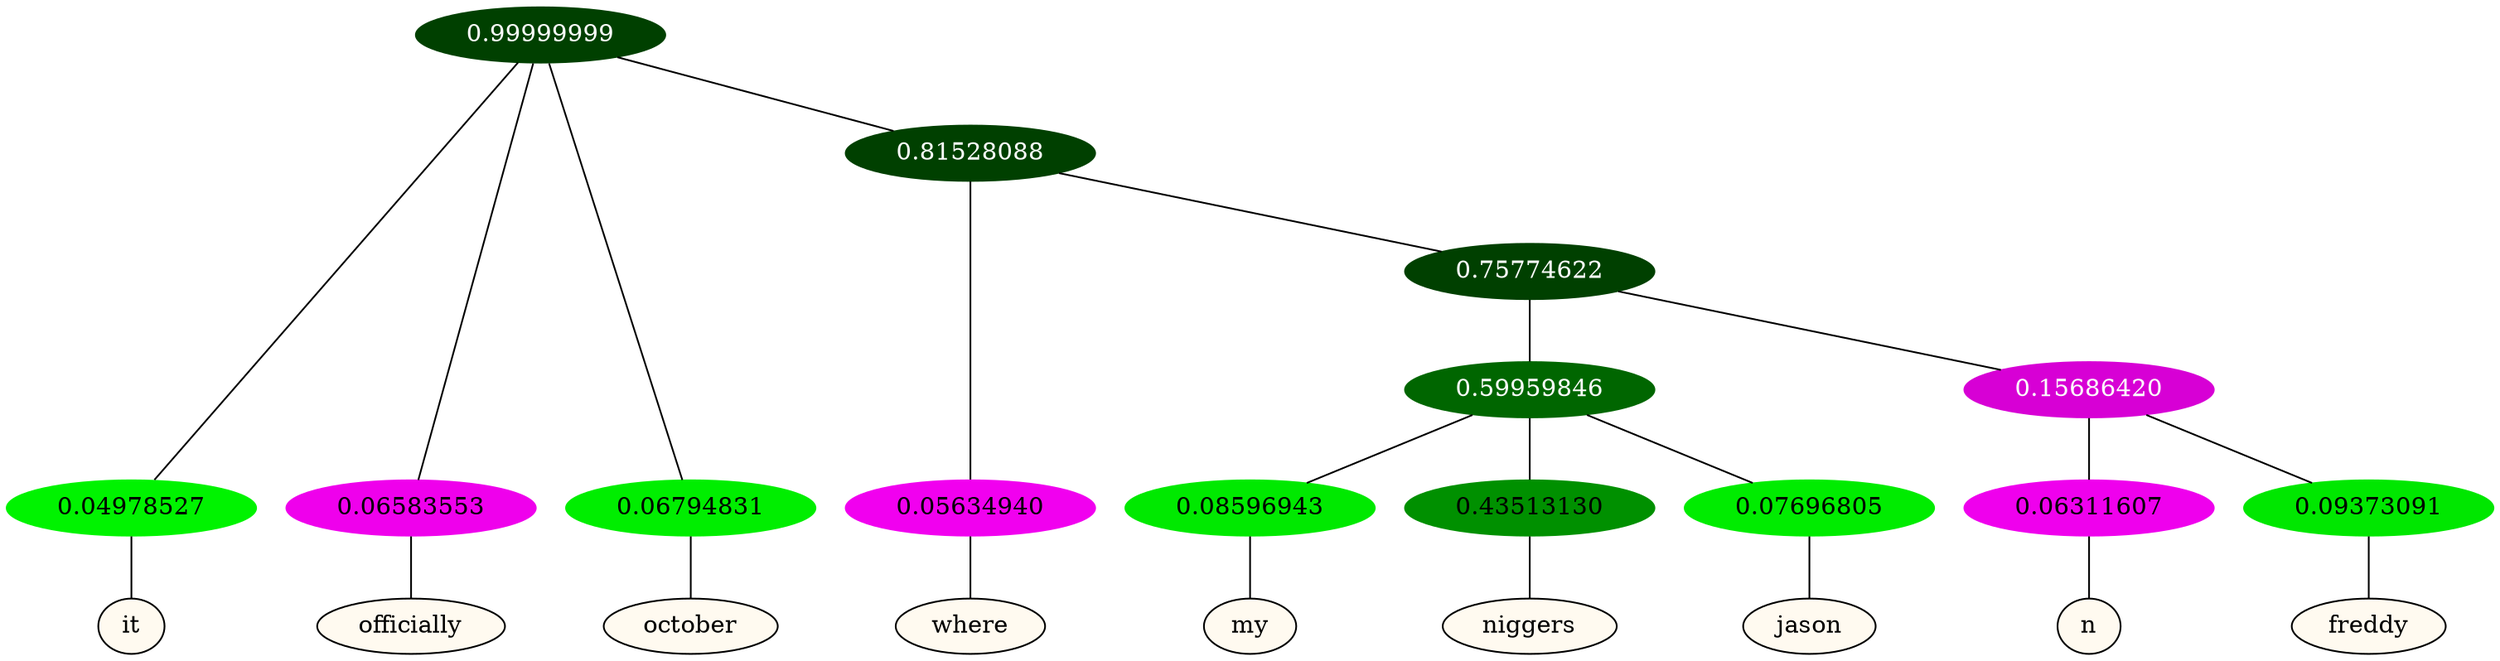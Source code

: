 graph {
	node [format=png height=0.15 nodesep=0.001 ordering=out overlap=prism overlap_scaling=0.01 ranksep=0.001 ratio=0.2 style=filled width=0.15]
	{
		rank=same
		a_w_1 [label=it color=black fillcolor=floralwhite style="filled,solid"]
		a_w_2 [label=officially color=black fillcolor=floralwhite style="filled,solid"]
		a_w_3 [label=october color=black fillcolor=floralwhite style="filled,solid"]
		a_w_5 [label=where color=black fillcolor=floralwhite style="filled,solid"]
		a_w_9 [label=my color=black fillcolor=floralwhite style="filled,solid"]
		a_w_10 [label=niggers color=black fillcolor=floralwhite style="filled,solid"]
		a_w_11 [label=jason color=black fillcolor=floralwhite style="filled,solid"]
		a_w_12 [label=n color=black fillcolor=floralwhite style="filled,solid"]
		a_w_13 [label=freddy color=black fillcolor=floralwhite style="filled,solid"]
	}
	a_n_1 -- a_w_1
	a_n_2 -- a_w_2
	a_n_3 -- a_w_3
	a_n_5 -- a_w_5
	a_n_9 -- a_w_9
	a_n_10 -- a_w_10
	a_n_11 -- a_w_11
	a_n_12 -- a_w_12
	a_n_13 -- a_w_13
	{
		rank=same
		a_n_1 [label=0.04978527 color="0.334 1.000 0.950" fontcolor=black]
		a_n_2 [label=0.06583553 color="0.835 1.000 0.934" fontcolor=black]
		a_n_3 [label=0.06794831 color="0.334 1.000 0.932" fontcolor=black]
		a_n_5 [label=0.05634940 color="0.835 1.000 0.944" fontcolor=black]
		a_n_9 [label=0.08596943 color="0.334 1.000 0.914" fontcolor=black]
		a_n_10 [label=0.43513130 color="0.334 1.000 0.565" fontcolor=black]
		a_n_11 [label=0.07696805 color="0.334 1.000 0.923" fontcolor=black]
		a_n_12 [label=0.06311607 color="0.835 1.000 0.937" fontcolor=black]
		a_n_13 [label=0.09373091 color="0.334 1.000 0.906" fontcolor=black]
	}
	a_n_0 [label=0.99999999 color="0.334 1.000 0.250" fontcolor=grey99]
	a_n_0 -- a_n_1
	a_n_0 -- a_n_2
	a_n_0 -- a_n_3
	a_n_4 [label=0.81528088 color="0.334 1.000 0.250" fontcolor=grey99]
	a_n_0 -- a_n_4
	a_n_4 -- a_n_5
	a_n_6 [label=0.75774622 color="0.334 1.000 0.250" fontcolor=grey99]
	a_n_4 -- a_n_6
	a_n_7 [label=0.59959846 color="0.334 1.000 0.400" fontcolor=grey99]
	a_n_6 -- a_n_7
	a_n_8 [label=0.15686420 color="0.835 1.000 0.843" fontcolor=grey99]
	a_n_6 -- a_n_8
	a_n_7 -- a_n_9
	a_n_7 -- a_n_10
	a_n_7 -- a_n_11
	a_n_8 -- a_n_12
	a_n_8 -- a_n_13
}
